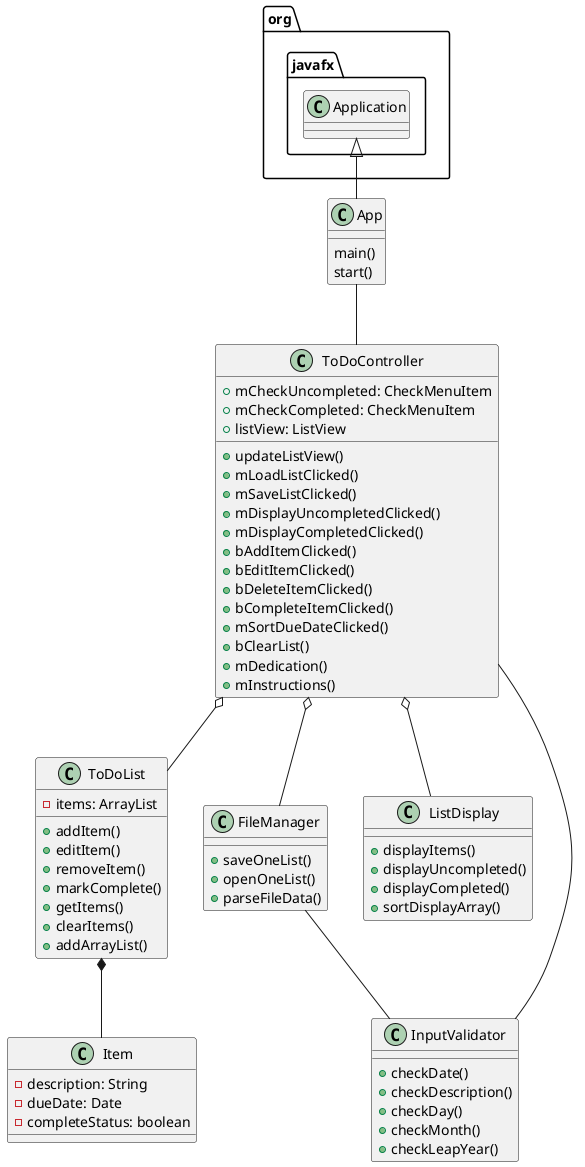 @startuml
class Item{
-description: String
-dueDate: Date
-completeStatus: boolean
}

class ToDoList{
-items: ArrayList
+addItem()
+editItem()
+removeItem()
+markComplete()
+getItems()
+clearItems()
+addArrayList()
}

class FileManager{
+saveOneList()
+openOneList()
+parseFileData()
}

class ListDisplay{
+displayItems()
+displayUncompleted()
+displayCompleted()
+sortDisplayArray()
}

class ToDoController{
+mCheckUncompleted: CheckMenuItem
+mCheckCompleted: CheckMenuItem
+listView: ListView
+updateListView()
+mLoadListClicked()
+mSaveListClicked()
+mDisplayUncompletedClicked()
+mDisplayCompletedClicked()
+bAddItemClicked()
+bEditItemClicked()
+bDeleteItemClicked()
+bCompleteItemClicked()
+mSortDueDateClicked()
+bClearList()
+mDedication()
+mInstructions()
}

class App{
main()
start()
}

class InputValidator{
+checkDate()
+checkDescription()
+checkDay()
+checkMonth()
+checkLeapYear()
}


org.javafx.Application <|-- App
App -- ToDoController
ToDoController o-- ToDoList
ToDoController o-- ListDisplay
ToDoController o-- FileManager
ToDoController -- InputValidator
FileManager -- InputValidator
ToDoList *-- Item
@enduml
